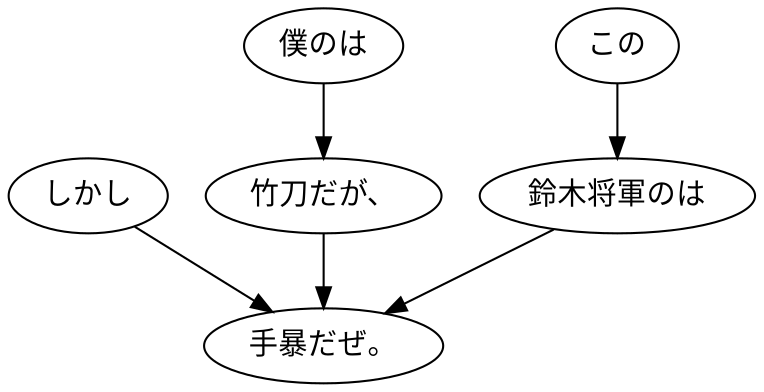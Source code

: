 digraph graph2495 {
	node0 [label="しかし"];
	node1 [label="僕のは"];
	node2 [label="竹刀だが、"];
	node3 [label="この"];
	node4 [label="鈴木将軍のは"];
	node5 [label="手暴だぜ。"];
	node0 -> node5;
	node1 -> node2;
	node2 -> node5;
	node3 -> node4;
	node4 -> node5;
}
